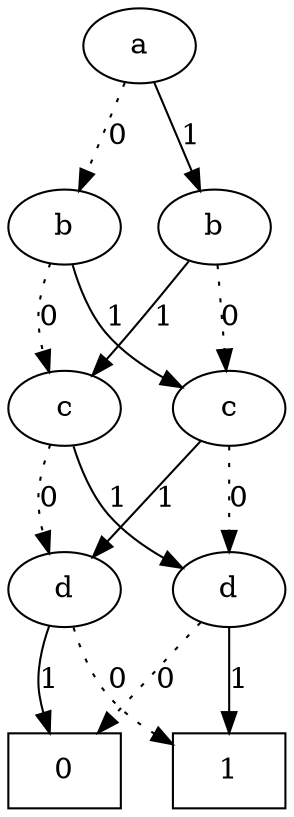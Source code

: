 digraph BDD {
	{rank=same 1 }
	{rank=same 2 3 }
	{rank=same 4 5 }
	{rank=same 8 9 }

	0 [label="0", shape=box]
	1 [label="a"]
	2 [label="b"]
	3 [label="b"]
	4 [label="c"]
	5 [label="c"]
	8 [label="d"]
	9 [label="d"]
	16 [label="1", shape=box]

	1 -> 2 [label="0", style=dotted]
	1 -> 3 [label="1", style=solid]
	2 -> 4 [label="0", style=dotted]
	2 -> 5 [label="1", style=solid]
	3 -> 5 [label="0", style=dotted]
	3 -> 4 [label="1", style=solid]
	4 -> 8 [label="0", style=dotted]
	4 -> 9 [label="1", style=solid]
	5 -> 9 [label="0", style=dotted]
	5 -> 8 [label="1", style=solid]
	8 -> 16 [label="0", style=dotted]
	8 -> 0 [label="1", style=solid]
	9 -> 0 [label="0", style=dotted]
	9 -> 16 [label="1", style=solid]
}